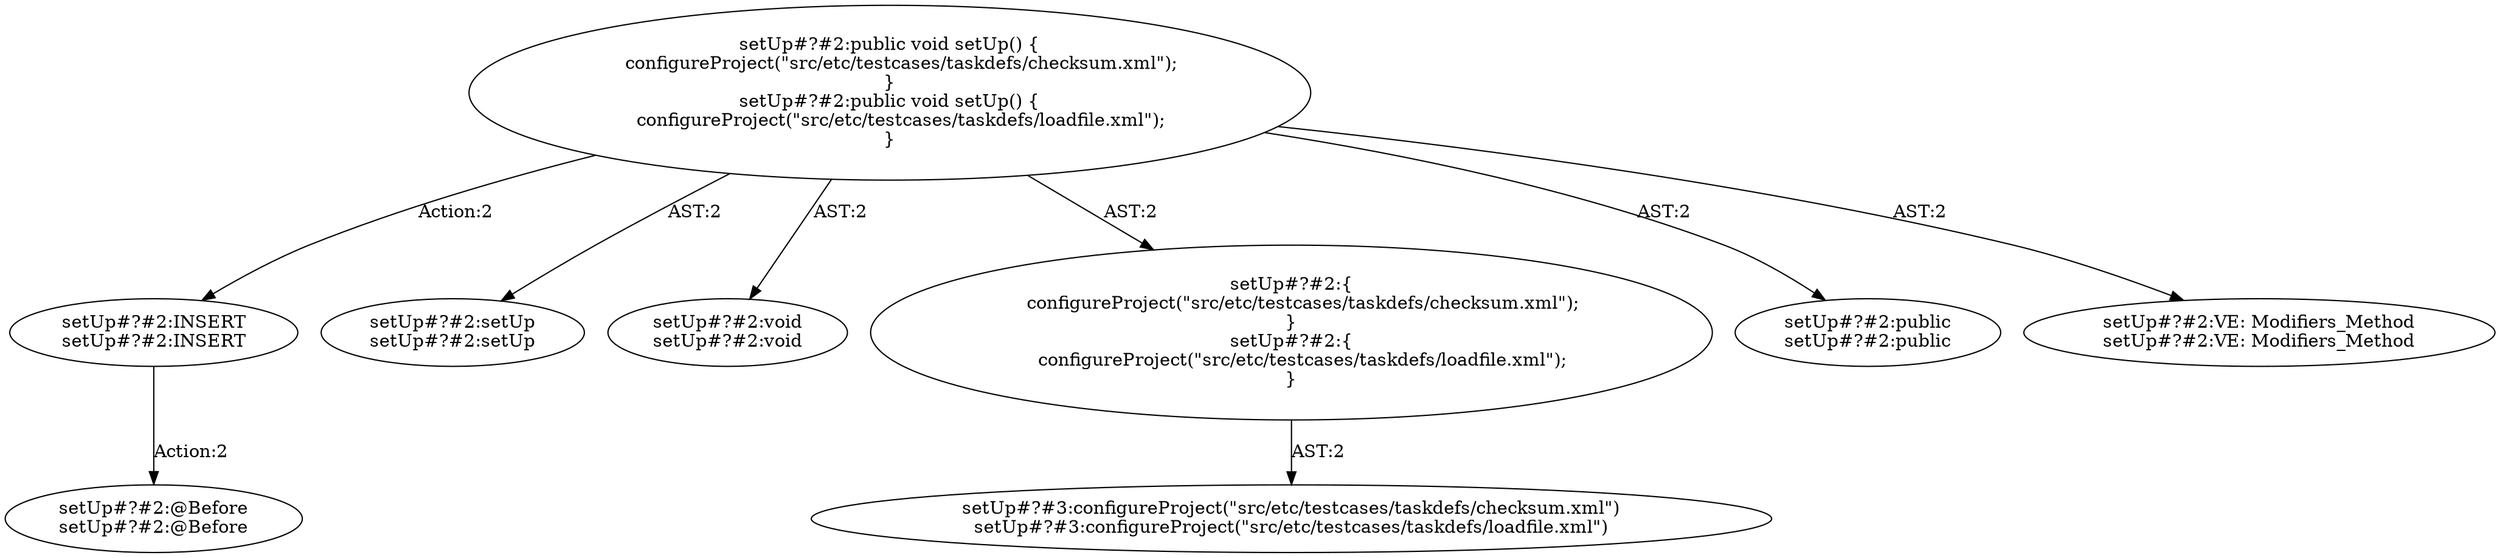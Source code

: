 digraph "Pattern" {
0 [label="setUp#?#2:INSERT
setUp#?#2:INSERT" shape=ellipse]
1 [label="setUp#?#2:public void setUp() \{
    configureProject(\"src/etc/testcases/taskdefs/checksum.xml\");
\}
setUp#?#2:public void setUp() \{
    configureProject(\"src/etc/testcases/taskdefs/loadfile.xml\");
\}" shape=ellipse]
2 [label="setUp#?#2:setUp
setUp#?#2:setUp" shape=ellipse]
3 [label="setUp#?#2:void
setUp#?#2:void" shape=ellipse]
4 [label="setUp#?#2:\{
    configureProject(\"src/etc/testcases/taskdefs/checksum.xml\");
\}
setUp#?#2:\{
    configureProject(\"src/etc/testcases/taskdefs/loadfile.xml\");
\}" shape=ellipse]
5 [label="setUp#?#3:configureProject(\"src/etc/testcases/taskdefs/checksum.xml\")
setUp#?#3:configureProject(\"src/etc/testcases/taskdefs/loadfile.xml\")" shape=ellipse]
6 [label="setUp#?#2:public
setUp#?#2:public" shape=ellipse]
7 [label="setUp#?#2:VE: Modifiers_Method
setUp#?#2:VE: Modifiers_Method" shape=ellipse]
8 [label="setUp#?#2:@Before
setUp#?#2:@Before" shape=ellipse]
0 -> 8 [label="Action:2"];
1 -> 0 [label="Action:2"];
1 -> 2 [label="AST:2"];
1 -> 3 [label="AST:2"];
1 -> 4 [label="AST:2"];
1 -> 6 [label="AST:2"];
1 -> 7 [label="AST:2"];
4 -> 5 [label="AST:2"];
}